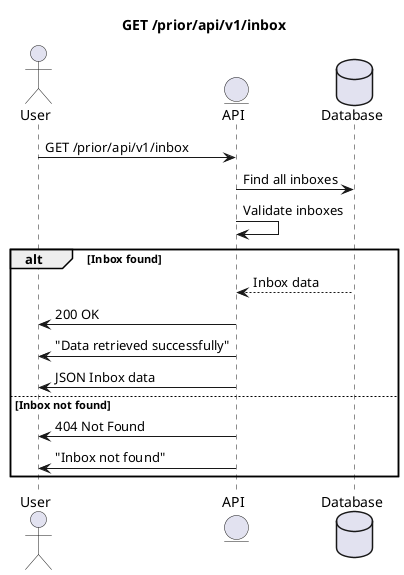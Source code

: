 @startuml
'https://plantuml.com/sequence-diagram

title GET /prior/api/v1/inbox

actor User as u
entity API as a
database Database as d

u->a : GET /prior/api/v1/inbox
a->d: Find all inboxes
a->a : Validate inboxes

alt Inbox found
    d-->a : Inbox data
    a->u : 200 OK
    a->u : "Data retrieved successfully"
    a->u : JSON Inbox data
else Inbox not found
    a->u : 404 Not Found
    a->u : "Inbox not found"
end

@enduml